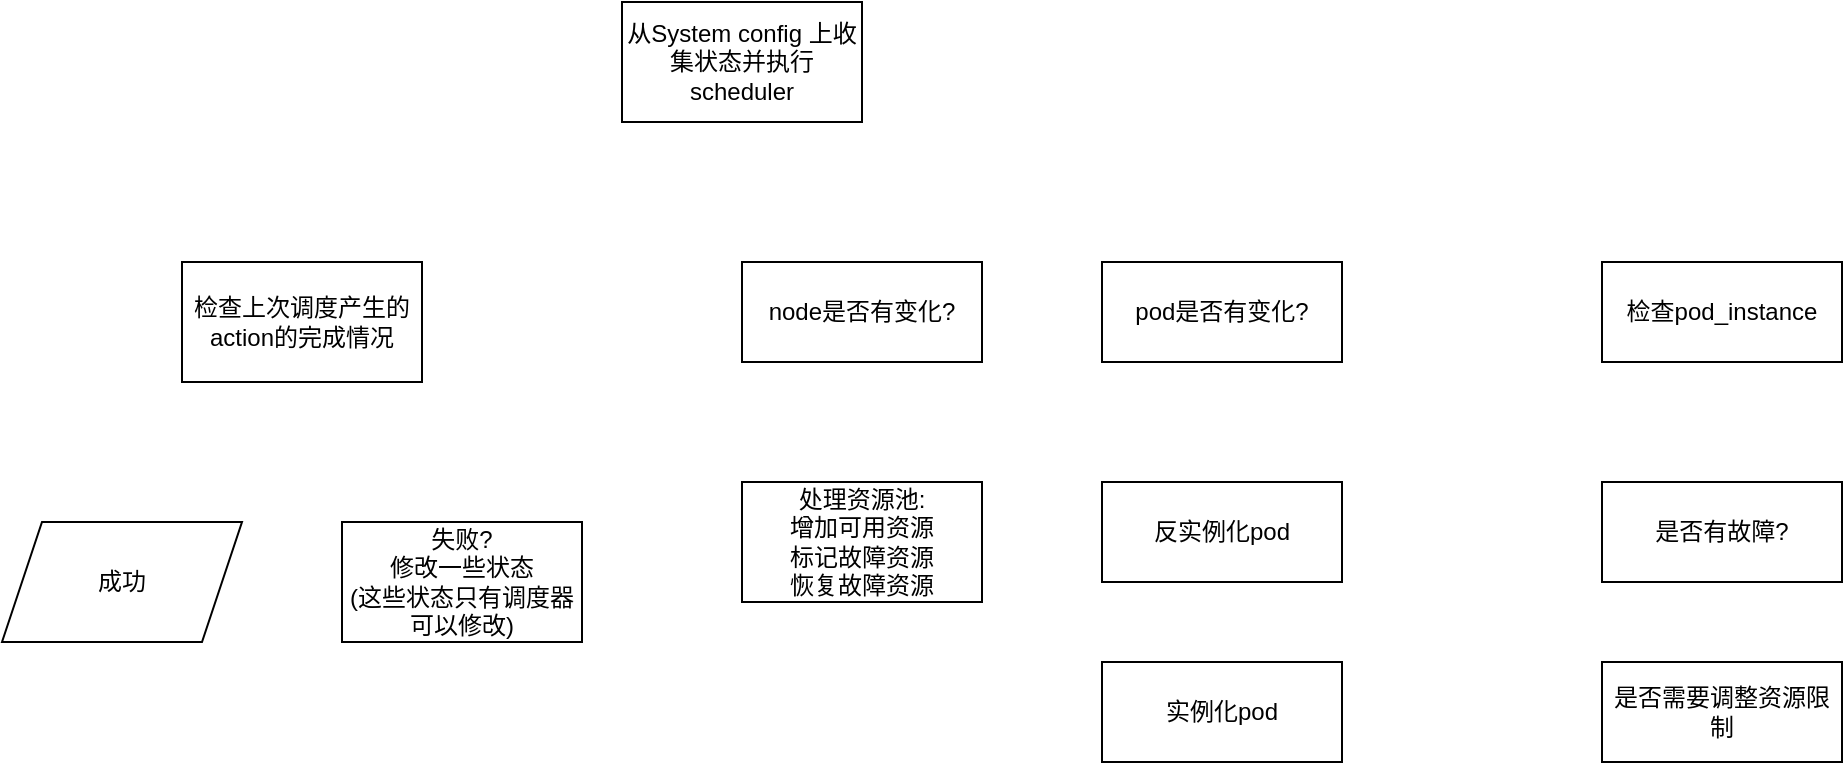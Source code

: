 <mxfile version="22.1.2" type="device">
  <diagram name="Page-1" id="wbPJ9EK_KLiIS2jN_ytF">
    <mxGraphModel dx="749" dy="806" grid="1" gridSize="10" guides="1" tooltips="1" connect="1" arrows="1" fold="1" page="1" pageScale="1" pageWidth="850" pageHeight="1100" math="0" shadow="0">
      <root>
        <mxCell id="0" />
        <mxCell id="1" parent="0" />
        <mxCell id="9_VkVOxQN_Y5TilVJxGr-1" value="从System config 上收集状态并执行&lt;br&gt;scheduler" style="rounded=0;whiteSpace=wrap;html=1;" vertex="1" parent="1">
          <mxGeometry x="330" y="90" width="120" height="60" as="geometry" />
        </mxCell>
        <mxCell id="9_VkVOxQN_Y5TilVJxGr-5" value="检查上次调度产生的action的完成情况" style="rounded=0;whiteSpace=wrap;html=1;" vertex="1" parent="1">
          <mxGeometry x="110" y="220" width="120" height="60" as="geometry" />
        </mxCell>
        <mxCell id="9_VkVOxQN_Y5TilVJxGr-7" value="成功" style="shape=parallelogram;perimeter=parallelogramPerimeter;whiteSpace=wrap;html=1;fixedSize=1;" vertex="1" parent="1">
          <mxGeometry x="20" y="350" width="120" height="60" as="geometry" />
        </mxCell>
        <mxCell id="9_VkVOxQN_Y5TilVJxGr-8" value="失败?&lt;br&gt;修改一些状态&lt;br&gt;(这些状态只有调度器可以修改)" style="rounded=0;whiteSpace=wrap;html=1;" vertex="1" parent="1">
          <mxGeometry x="190" y="350" width="120" height="60" as="geometry" />
        </mxCell>
        <mxCell id="9_VkVOxQN_Y5TilVJxGr-10" value="处理资源池:&lt;br&gt;增加可用资源&lt;br&gt;标记故障资源&lt;br&gt;恢复故障资源" style="rounded=0;whiteSpace=wrap;html=1;" vertex="1" parent="1">
          <mxGeometry x="390" y="330" width="120" height="60" as="geometry" />
        </mxCell>
        <mxCell id="9_VkVOxQN_Y5TilVJxGr-12" value="node是否有变化?" style="rounded=0;whiteSpace=wrap;html=1;" vertex="1" parent="1">
          <mxGeometry x="390" y="220" width="120" height="50" as="geometry" />
        </mxCell>
        <mxCell id="9_VkVOxQN_Y5TilVJxGr-13" value="pod是否有变化?" style="rounded=0;whiteSpace=wrap;html=1;" vertex="1" parent="1">
          <mxGeometry x="570" y="220" width="120" height="50" as="geometry" />
        </mxCell>
        <mxCell id="9_VkVOxQN_Y5TilVJxGr-14" value="反实例化pod" style="rounded=0;whiteSpace=wrap;html=1;" vertex="1" parent="1">
          <mxGeometry x="570" y="330" width="120" height="50" as="geometry" />
        </mxCell>
        <mxCell id="9_VkVOxQN_Y5TilVJxGr-15" value="实例化pod" style="rounded=0;whiteSpace=wrap;html=1;" vertex="1" parent="1">
          <mxGeometry x="570" y="420" width="120" height="50" as="geometry" />
        </mxCell>
        <mxCell id="9_VkVOxQN_Y5TilVJxGr-16" value="检查pod_instance" style="rounded=0;whiteSpace=wrap;html=1;" vertex="1" parent="1">
          <mxGeometry x="820" y="220" width="120" height="50" as="geometry" />
        </mxCell>
        <mxCell id="9_VkVOxQN_Y5TilVJxGr-17" value="是否有故障?" style="rounded=0;whiteSpace=wrap;html=1;" vertex="1" parent="1">
          <mxGeometry x="820" y="330" width="120" height="50" as="geometry" />
        </mxCell>
        <mxCell id="9_VkVOxQN_Y5TilVJxGr-18" value="是否需要调整资源限制" style="rounded=0;whiteSpace=wrap;html=1;" vertex="1" parent="1">
          <mxGeometry x="820" y="420" width="120" height="50" as="geometry" />
        </mxCell>
      </root>
    </mxGraphModel>
  </diagram>
</mxfile>
